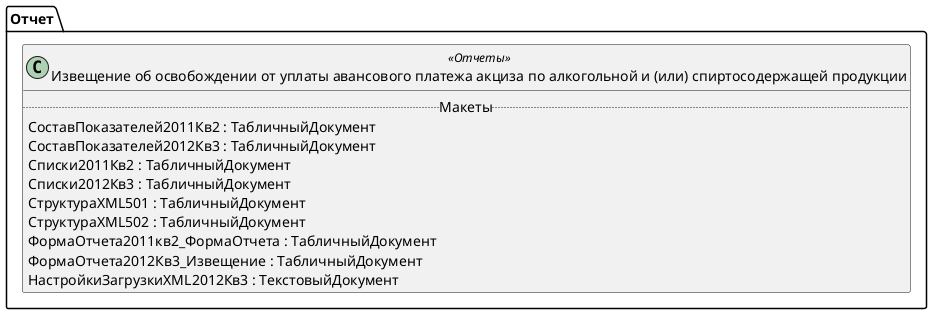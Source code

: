 ﻿@startuml РегламентированныйОтчетИзвещениеОбОсвАвансовогоПлатежаАкциза
'!include templates.wsd
'..\include templates.wsd
class Отчет.РегламентированныйОтчетИзвещениеОбОсвАвансовогоПлатежаАкциза as "Извещение об освобождении от уплаты авансового платежа акциза по алкогольной и (или) спиртосодержащей продукции" <<Отчеты>>
{
..Макеты..
СоставПоказателей2011Кв2 : ТабличныйДокумент
СоставПоказателей2012Кв3 : ТабличныйДокумент
Списки2011Кв2 : ТабличныйДокумент
Списки2012Кв3 : ТабличныйДокумент
СтруктураXML501 : ТабличныйДокумент
СтруктураXML502 : ТабличныйДокумент
ФормаОтчета2011кв2_ФормаОтчета : ТабличныйДокумент
ФормаОтчета2012Кв3_Извещение : ТабличныйДокумент
НастройкиЗагрузкиXML2012Кв3 : ТекстовыйДокумент
}
@enduml
